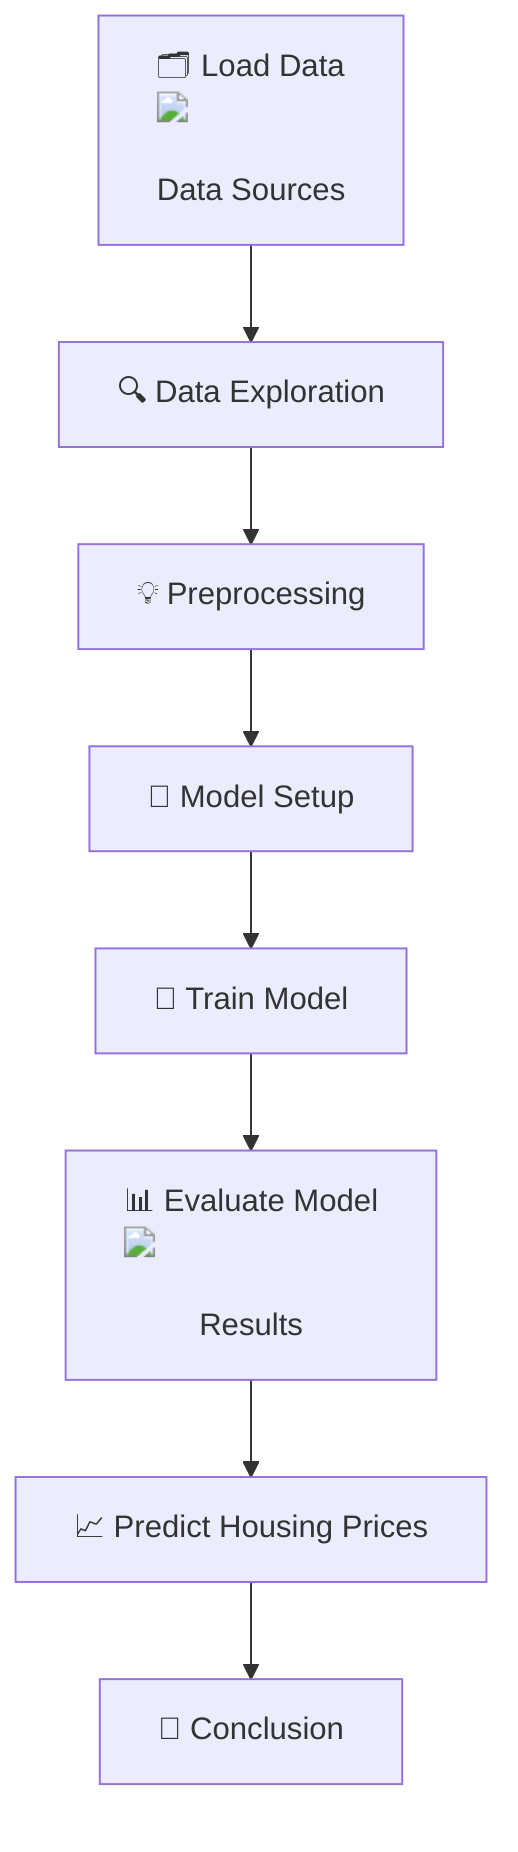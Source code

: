 flowchart TD
    A["🗂️ Load Data <img src='file.svg'/> <br/> Data Sources"] --> B["🔍 Data Exploration"]
    B --> C["💡 Preprocessing"]
    C --> D["🔢 Model Setup"]
    D --> E["🧠 Train Model"]
    E --> F["📊 Evaluate Model <img src='scatter_plot_template.svg'/> <br/> Results"]
    F --> G["📈 Predict Housing Prices"]
    G --> H["💬 Conclusion"]